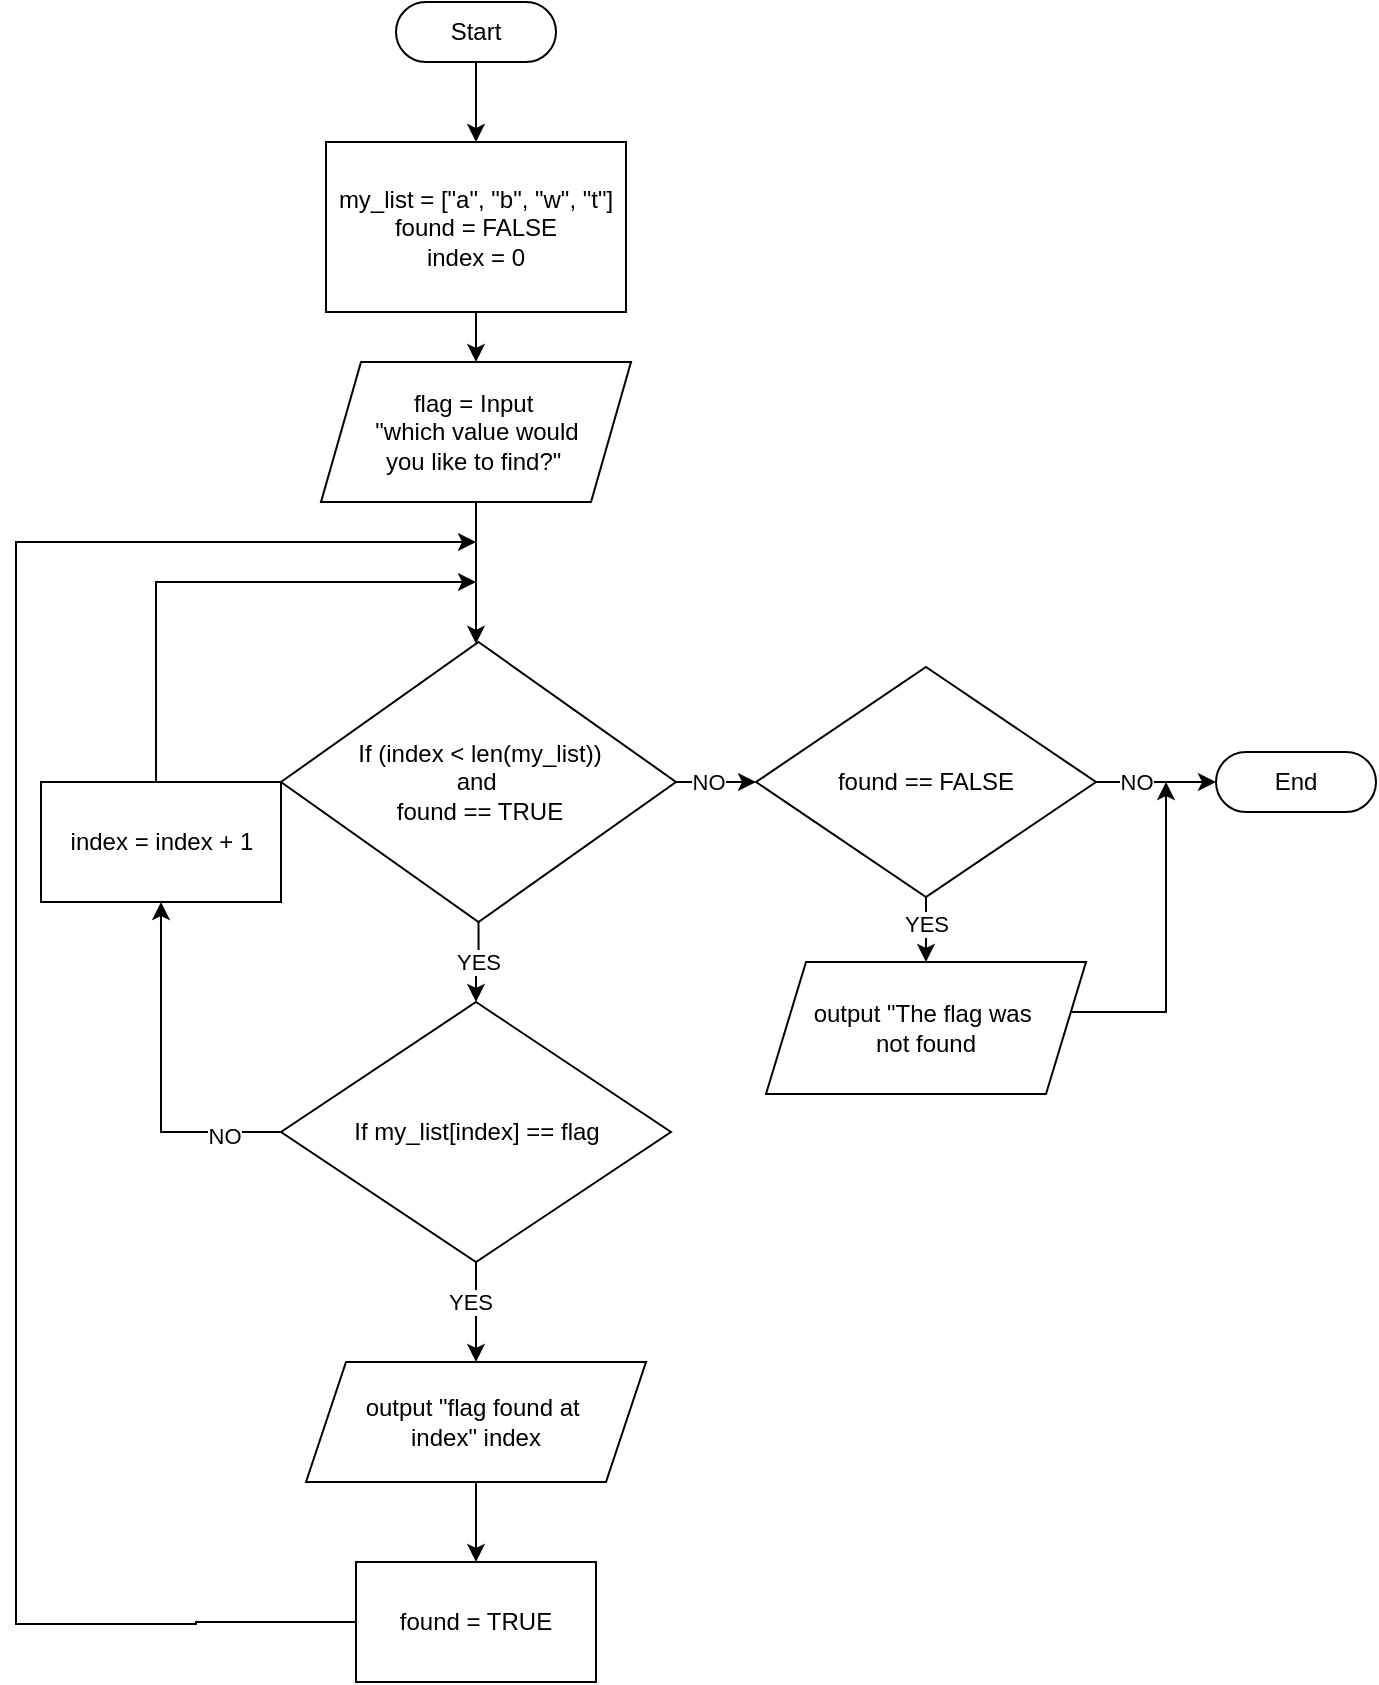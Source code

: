 <mxfile version="24.8.0">
  <diagram name="Page-1" id="Es9m9n_g7NAClhTZE_hR">
    <mxGraphModel dx="1214" dy="1532" grid="1" gridSize="10" guides="1" tooltips="1" connect="1" arrows="1" fold="1" page="1" pageScale="1" pageWidth="827" pageHeight="1169" math="0" shadow="0">
      <root>
        <mxCell id="0" />
        <mxCell id="1" parent="0" />
        <mxCell id="G-tHBykxVCCYekR1XqNL-5" value="" style="edgeStyle=orthogonalEdgeStyle;rounded=0;orthogonalLoop=1;jettySize=auto;html=1;" edge="1" parent="1" source="G-tHBykxVCCYekR1XqNL-1" target="G-tHBykxVCCYekR1XqNL-4">
          <mxGeometry relative="1" as="geometry" />
        </mxCell>
        <mxCell id="G-tHBykxVCCYekR1XqNL-1" value="Start" style="html=1;dashed=0;whiteSpace=wrap;shape=mxgraph.dfd.start" vertex="1" parent="1">
          <mxGeometry x="320" y="80" width="80" height="30" as="geometry" />
        </mxCell>
        <mxCell id="G-tHBykxVCCYekR1XqNL-12" value="" style="edgeStyle=orthogonalEdgeStyle;rounded=0;orthogonalLoop=1;jettySize=auto;html=1;" edge="1" parent="1" source="G-tHBykxVCCYekR1XqNL-2" target="G-tHBykxVCCYekR1XqNL-11">
          <mxGeometry relative="1" as="geometry">
            <Array as="points">
              <mxPoint x="360" y="360" />
              <mxPoint x="360" y="360" />
            </Array>
          </mxGeometry>
        </mxCell>
        <mxCell id="G-tHBykxVCCYekR1XqNL-2" value="flag = Input&amp;nbsp;&lt;div&gt;&quot;which value would&lt;/div&gt;&lt;div&gt;you like to find?&quot;&amp;nbsp;&lt;/div&gt;" style="shape=parallelogram;perimeter=parallelogramPerimeter;whiteSpace=wrap;html=1;fixedSize=1;dashed=0;" vertex="1" parent="1">
          <mxGeometry x="282.5" y="260" width="155" height="70" as="geometry" />
        </mxCell>
        <mxCell id="G-tHBykxVCCYekR1XqNL-8" value="" style="edgeStyle=orthogonalEdgeStyle;rounded=0;orthogonalLoop=1;jettySize=auto;html=1;" edge="1" parent="1" source="G-tHBykxVCCYekR1XqNL-4" target="G-tHBykxVCCYekR1XqNL-2">
          <mxGeometry relative="1" as="geometry" />
        </mxCell>
        <mxCell id="G-tHBykxVCCYekR1XqNL-4" value="my_list = [&quot;a&quot;, &quot;b&quot;, &quot;w&quot;, &quot;t&quot;]&lt;div&gt;found = FALSE&lt;/div&gt;&lt;div&gt;index = 0&lt;/div&gt;" style="whiteSpace=wrap;html=1;dashed=0;" vertex="1" parent="1">
          <mxGeometry x="285" y="150" width="150" height="85" as="geometry" />
        </mxCell>
        <mxCell id="G-tHBykxVCCYekR1XqNL-14" value="YES" style="edgeStyle=orthogonalEdgeStyle;rounded=0;orthogonalLoop=1;jettySize=auto;html=1;exitX=0.5;exitY=1;exitDx=0;exitDy=0;" edge="1" parent="1" source="G-tHBykxVCCYekR1XqNL-11" target="G-tHBykxVCCYekR1XqNL-13">
          <mxGeometry relative="1" as="geometry" />
        </mxCell>
        <mxCell id="G-tHBykxVCCYekR1XqNL-37" style="edgeStyle=orthogonalEdgeStyle;rounded=0;orthogonalLoop=1;jettySize=auto;html=1;exitX=1;exitY=0.5;exitDx=0;exitDy=0;" edge="1" parent="1" source="G-tHBykxVCCYekR1XqNL-11" target="G-tHBykxVCCYekR1XqNL-40">
          <mxGeometry relative="1" as="geometry">
            <mxPoint x="500.001" y="455" as="targetPoint" />
            <Array as="points">
              <mxPoint x="470" y="470" />
              <mxPoint x="470" y="470" />
            </Array>
          </mxGeometry>
        </mxCell>
        <mxCell id="G-tHBykxVCCYekR1XqNL-44" value="NO" style="edgeLabel;html=1;align=center;verticalAlign=middle;resizable=0;points=[];" vertex="1" connectable="0" parent="G-tHBykxVCCYekR1XqNL-37">
          <mxGeometry x="-0.222" relative="1" as="geometry">
            <mxPoint as="offset" />
          </mxGeometry>
        </mxCell>
        <mxCell id="G-tHBykxVCCYekR1XqNL-11" value="If (index &amp;lt; len(my_list))&lt;div&gt;and&amp;nbsp;&lt;/div&gt;&lt;div&gt;found == TRUE&lt;/div&gt;" style="rhombus;whiteSpace=wrap;html=1;dashed=0;" vertex="1" parent="1">
          <mxGeometry x="262.5" y="400" width="197.5" height="140" as="geometry" />
        </mxCell>
        <mxCell id="G-tHBykxVCCYekR1XqNL-18" style="edgeStyle=orthogonalEdgeStyle;rounded=0;orthogonalLoop=1;jettySize=auto;html=1;exitX=0;exitY=0.5;exitDx=0;exitDy=0;" edge="1" parent="1" source="G-tHBykxVCCYekR1XqNL-13" target="G-tHBykxVCCYekR1XqNL-19">
          <mxGeometry relative="1" as="geometry">
            <mxPoint x="120" y="480" as="targetPoint" />
          </mxGeometry>
        </mxCell>
        <mxCell id="G-tHBykxVCCYekR1XqNL-22" value="NO" style="edgeLabel;html=1;align=center;verticalAlign=middle;resizable=0;points=[];" vertex="1" connectable="0" parent="G-tHBykxVCCYekR1XqNL-18">
          <mxGeometry x="-0.66" y="2" relative="1" as="geometry">
            <mxPoint x="1" as="offset" />
          </mxGeometry>
        </mxCell>
        <mxCell id="G-tHBykxVCCYekR1XqNL-24" style="edgeStyle=orthogonalEdgeStyle;rounded=0;orthogonalLoop=1;jettySize=auto;html=1;exitX=0.5;exitY=1;exitDx=0;exitDy=0;" edge="1" parent="1" source="G-tHBykxVCCYekR1XqNL-13" target="G-tHBykxVCCYekR1XqNL-27">
          <mxGeometry relative="1" as="geometry">
            <mxPoint x="360" y="760" as="targetPoint" />
          </mxGeometry>
        </mxCell>
        <mxCell id="G-tHBykxVCCYekR1XqNL-25" value="YES" style="edgeLabel;html=1;align=center;verticalAlign=middle;resizable=0;points=[];" vertex="1" connectable="0" parent="G-tHBykxVCCYekR1XqNL-24">
          <mxGeometry x="-0.229" y="-3" relative="1" as="geometry">
            <mxPoint as="offset" />
          </mxGeometry>
        </mxCell>
        <mxCell id="G-tHBykxVCCYekR1XqNL-13" value="If my_list[index] == flag" style="rhombus;whiteSpace=wrap;html=1;dashed=0;" vertex="1" parent="1">
          <mxGeometry x="262.5" y="580" width="195" height="130" as="geometry" />
        </mxCell>
        <mxCell id="G-tHBykxVCCYekR1XqNL-21" style="edgeStyle=orthogonalEdgeStyle;rounded=0;orthogonalLoop=1;jettySize=auto;html=1;" edge="1" parent="1">
          <mxGeometry relative="1" as="geometry">
            <mxPoint x="200.029" y="490" as="sourcePoint" />
            <mxPoint x="360" y="370" as="targetPoint" />
            <Array as="points">
              <mxPoint x="200" y="370" />
            </Array>
          </mxGeometry>
        </mxCell>
        <mxCell id="G-tHBykxVCCYekR1XqNL-19" value="index = index + 1" style="rounded=0;whiteSpace=wrap;html=1;" vertex="1" parent="1">
          <mxGeometry x="142.5" y="470" width="120" height="60" as="geometry" />
        </mxCell>
        <mxCell id="G-tHBykxVCCYekR1XqNL-31" value="" style="edgeStyle=orthogonalEdgeStyle;rounded=0;orthogonalLoop=1;jettySize=auto;html=1;" edge="1" parent="1" source="G-tHBykxVCCYekR1XqNL-27" target="G-tHBykxVCCYekR1XqNL-30">
          <mxGeometry relative="1" as="geometry" />
        </mxCell>
        <mxCell id="G-tHBykxVCCYekR1XqNL-27" value="output&amp;nbsp;&lt;span style=&quot;background-color: initial;&quot;&gt;&quot;flag found at&amp;nbsp;&lt;/span&gt;&lt;div&gt;&lt;span style=&quot;background-color: initial;&quot;&gt;index&quot; index&lt;/span&gt;&lt;/div&gt;" style="shape=parallelogram;perimeter=parallelogramPerimeter;whiteSpace=wrap;html=1;fixedSize=1;" vertex="1" parent="1">
          <mxGeometry x="275" y="760" width="170" height="60" as="geometry" />
        </mxCell>
        <mxCell id="G-tHBykxVCCYekR1XqNL-33" style="edgeStyle=orthogonalEdgeStyle;rounded=0;orthogonalLoop=1;jettySize=auto;html=1;" edge="1" parent="1" source="G-tHBykxVCCYekR1XqNL-30">
          <mxGeometry relative="1" as="geometry">
            <mxPoint x="360" y="350" as="targetPoint" />
            <Array as="points">
              <mxPoint x="220" y="890" />
              <mxPoint x="130" y="891" />
              <mxPoint x="130" y="350" />
            </Array>
          </mxGeometry>
        </mxCell>
        <mxCell id="G-tHBykxVCCYekR1XqNL-30" value="found = TRUE" style="whiteSpace=wrap;html=1;" vertex="1" parent="1">
          <mxGeometry x="300" y="860" width="120" height="60" as="geometry" />
        </mxCell>
        <mxCell id="G-tHBykxVCCYekR1XqNL-42" style="edgeStyle=orthogonalEdgeStyle;rounded=0;orthogonalLoop=1;jettySize=auto;html=1;exitX=0.5;exitY=1;exitDx=0;exitDy=0;" edge="1" parent="1" source="G-tHBykxVCCYekR1XqNL-40" target="G-tHBykxVCCYekR1XqNL-46">
          <mxGeometry relative="1" as="geometry">
            <mxPoint x="595" y="560" as="targetPoint" />
          </mxGeometry>
        </mxCell>
        <mxCell id="G-tHBykxVCCYekR1XqNL-43" value="YES" style="edgeLabel;html=1;align=center;verticalAlign=middle;resizable=0;points=[];" vertex="1" connectable="0" parent="G-tHBykxVCCYekR1XqNL-42">
          <mxGeometry x="-0.21" y="2" relative="1" as="geometry">
            <mxPoint x="-2" y="-6" as="offset" />
          </mxGeometry>
        </mxCell>
        <mxCell id="G-tHBykxVCCYekR1XqNL-56" value="NO" style="edgeStyle=orthogonalEdgeStyle;rounded=0;orthogonalLoop=1;jettySize=auto;html=1;exitX=1;exitY=0.5;exitDx=0;exitDy=0;" edge="1" parent="1" source="G-tHBykxVCCYekR1XqNL-40" target="G-tHBykxVCCYekR1XqNL-58">
          <mxGeometry x="-0.333" relative="1" as="geometry">
            <mxPoint x="740" y="458" as="targetPoint" />
            <mxPoint as="offset" />
          </mxGeometry>
        </mxCell>
        <mxCell id="G-tHBykxVCCYekR1XqNL-40" value="found == FALSE" style="rhombus;whiteSpace=wrap;html=1;" vertex="1" parent="1">
          <mxGeometry x="500" y="412.5" width="170" height="115" as="geometry" />
        </mxCell>
        <mxCell id="G-tHBykxVCCYekR1XqNL-51" style="edgeStyle=orthogonalEdgeStyle;rounded=0;orthogonalLoop=1;jettySize=auto;html=1;exitX=1;exitY=0.5;exitDx=0;exitDy=0;" edge="1" parent="1">
          <mxGeometry relative="1" as="geometry">
            <mxPoint x="630" y="593" as="sourcePoint" />
            <mxPoint x="705" y="470" as="targetPoint" />
            <Array as="points">
              <mxPoint x="705" y="585" />
            </Array>
          </mxGeometry>
        </mxCell>
        <mxCell id="G-tHBykxVCCYekR1XqNL-46" value="output &quot;The flag was&amp;nbsp;&lt;div&gt;not found&lt;/div&gt;" style="shape=parallelogram;perimeter=parallelogramPerimeter;whiteSpace=wrap;html=1;fixedSize=1;" vertex="1" parent="1">
          <mxGeometry x="505" y="560" width="160" height="66" as="geometry" />
        </mxCell>
        <mxCell id="G-tHBykxVCCYekR1XqNL-58" value="End" style="html=1;dashed=0;whiteSpace=wrap;shape=mxgraph.dfd.start" vertex="1" parent="1">
          <mxGeometry x="730" y="455.0" width="80" height="30" as="geometry" />
        </mxCell>
      </root>
    </mxGraphModel>
  </diagram>
</mxfile>
